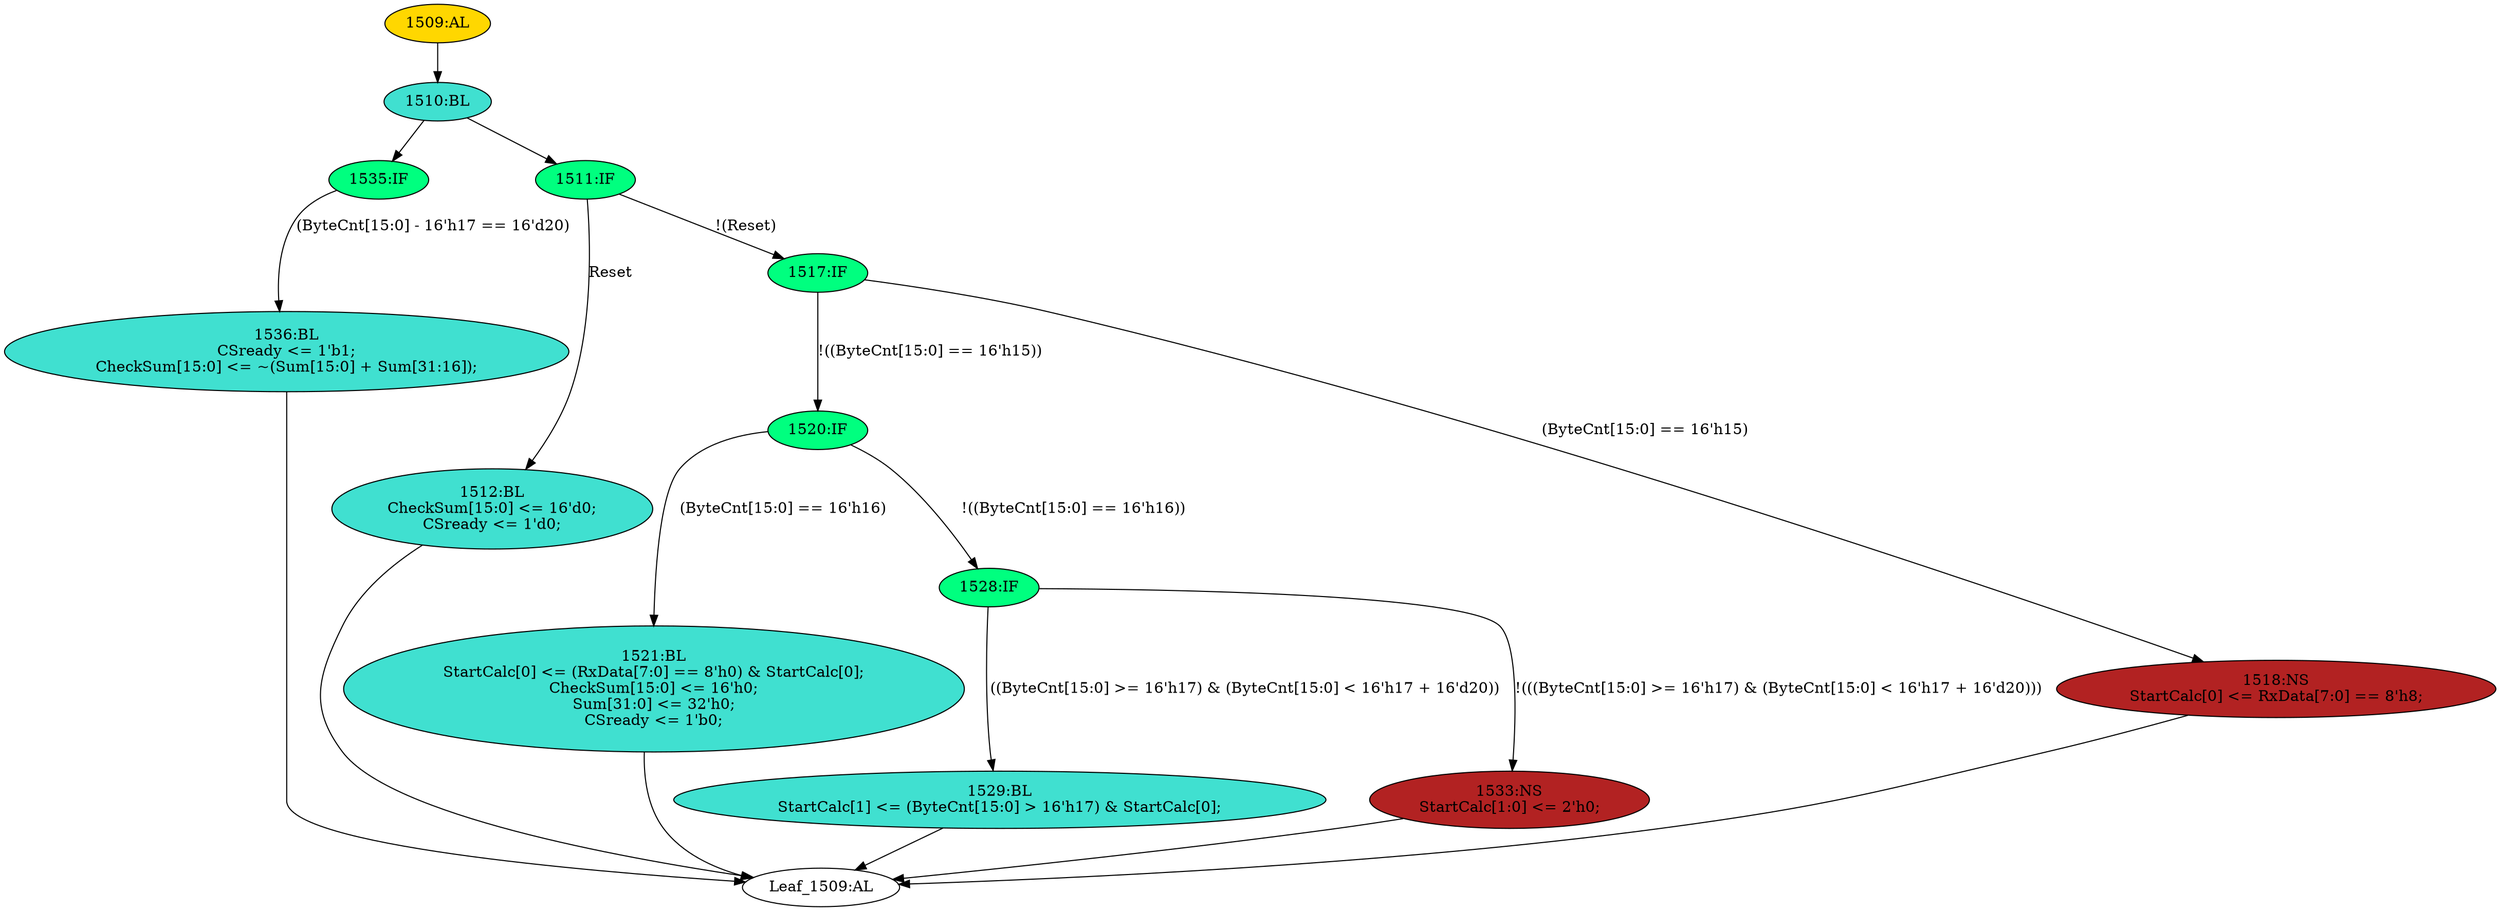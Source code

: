 strict digraph "" {
	node [label="\N"];
	"1521:BL"	 [ast="<pyverilog.vparser.ast.Block object at 0x7fb43033a7d0>",
		fillcolor=turquoise,
		label="1521:BL
StartCalc[0] <= (RxData[7:0] == 8'h0) & StartCalc[0];
CheckSum[15:0] <= 16'h0;
Sum[31:0] <= 32'h0;
CSready <= 1'b0;",
		statements="[<pyverilog.vparser.ast.NonblockingSubstitution object at 0x7fb430335bd0>, <pyverilog.vparser.ast.NonblockingSubstitution object \
at 0x7fb43033a290>, <pyverilog.vparser.ast.NonblockingSubstitution object at 0x7fb43033a490>, <pyverilog.vparser.ast.NonblockingSubstitution \
object at 0x7fb43033a690>]",
		style=filled,
		typ=Block];
	"Leaf_1509:AL"	 [def_var="['CSready', 'CheckSum', 'StartCalc', 'Sum']",
		label="Leaf_1509:AL"];
	"1521:BL" -> "Leaf_1509:AL"	 [cond="[]",
		lineno=None];
	"1535:IF"	 [ast="<pyverilog.vparser.ast.IfStatement object at 0x7fb43033a810>",
		fillcolor=springgreen,
		label="1535:IF",
		statements="[]",
		style=filled,
		typ=IfStatement];
	"1536:BL"	 [ast="<pyverilog.vparser.ast.Block object at 0x7fb43033a8d0>",
		fillcolor=turquoise,
		label="1536:BL
CSready <= 1'b1;
CheckSum[15:0] <= ~(Sum[15:0] + Sum[31:16]);",
		statements="[<pyverilog.vparser.ast.NonblockingSubstitution object at 0x7fb43033a910>, <pyverilog.vparser.ast.NonblockingSubstitution object \
at 0x7fb43033aa50>]",
		style=filled,
		typ=Block];
	"1535:IF" -> "1536:BL"	 [cond="['ByteCnt']",
		label="(ByteCnt[15:0] - 16'h17 == 16'd20)",
		lineno=1535];
	"1520:IF"	 [ast="<pyverilog.vparser.ast.IfStatement object at 0x7fb4302bf0d0>",
		fillcolor=springgreen,
		label="1520:IF",
		statements="[]",
		style=filled,
		typ=IfStatement];
	"1520:IF" -> "1521:BL"	 [cond="['ByteCnt']",
		label="(ByteCnt[15:0] == 16'h16)",
		lineno=1520];
	"1528:IF"	 [ast="<pyverilog.vparser.ast.IfStatement object at 0x7fb4302bf110>",
		fillcolor=springgreen,
		label="1528:IF",
		statements="[]",
		style=filled,
		typ=IfStatement];
	"1520:IF" -> "1528:IF"	 [cond="['ByteCnt']",
		label="!((ByteCnt[15:0] == 16'h16))",
		lineno=1520];
	"1511:IF"	 [ast="<pyverilog.vparser.ast.IfStatement object at 0x7fb4302c9550>",
		fillcolor=springgreen,
		label="1511:IF",
		statements="[]",
		style=filled,
		typ=IfStatement];
	"1512:BL"	 [ast="<pyverilog.vparser.ast.Block object at 0x7fb4302c9310>",
		fillcolor=turquoise,
		label="1512:BL
CheckSum[15:0] <= 16'd0;
CSready <= 1'd0;",
		statements="[<pyverilog.vparser.ast.NonblockingSubstitution object at 0x7fb4302bff90>, <pyverilog.vparser.ast.NonblockingSubstitution object \
at 0x7fb4302c91d0>]",
		style=filled,
		typ=Block];
	"1511:IF" -> "1512:BL"	 [cond="['Reset']",
		label=Reset,
		lineno=1511];
	"1517:IF"	 [ast="<pyverilog.vparser.ast.IfStatement object at 0x7fb4302c9590>",
		fillcolor=springgreen,
		label="1517:IF",
		statements="[]",
		style=filled,
		typ=IfStatement];
	"1511:IF" -> "1517:IF"	 [cond="['Reset']",
		label="!(Reset)",
		lineno=1511];
	"1518:NS"	 [ast="<pyverilog.vparser.ast.NonblockingSubstitution object at 0x7fb4302bfc50>",
		fillcolor=firebrick,
		label="1518:NS
StartCalc[0] <= RxData[7:0] == 8'h8;",
		statements="[<pyverilog.vparser.ast.NonblockingSubstitution object at 0x7fb4302bfc50>]",
		style=filled,
		typ=NonblockingSubstitution];
	"1518:NS" -> "Leaf_1509:AL"	 [cond="[]",
		lineno=None];
	"1536:BL" -> "Leaf_1509:AL"	 [cond="[]",
		lineno=None];
	"1512:BL" -> "Leaf_1509:AL"	 [cond="[]",
		lineno=None];
	"1510:BL"	 [ast="<pyverilog.vparser.ast.Block object at 0x7fb4302c9510>",
		fillcolor=turquoise,
		label="1510:BL",
		statements="[]",
		style=filled,
		typ=Block];
	"1510:BL" -> "1535:IF"	 [cond="[]",
		lineno=None];
	"1510:BL" -> "1511:IF"	 [cond="[]",
		lineno=None];
	"1509:AL"	 [ast="<pyverilog.vparser.ast.Always object at 0x7fb4302c9350>",
		clk_sens=False,
		fillcolor=gold,
		label="1509:AL",
		sens="['Divided_2_clk', 'Reset']",
		statements="[]",
		style=filled,
		typ=Always,
		use_var="['Reset', 'RxData', 'StartCalc', 'ByteCnt', 'Sum']"];
	"1509:AL" -> "1510:BL"	 [cond="[]",
		lineno=None];
	"1529:BL"	 [ast="<pyverilog.vparser.ast.Block object at 0x7fb4302bf350>",
		fillcolor=turquoise,
		label="1529:BL
StartCalc[1] <= (ByteCnt[15:0] > 16'h17) & StartCalc[0];",
		statements="[<pyverilog.vparser.ast.NonblockingSubstitution object at 0x7fb4302bf390>]",
		style=filled,
		typ=Block];
	"1529:BL" -> "Leaf_1509:AL"	 [cond="[]",
		lineno=None];
	"1533:NS"	 [ast="<pyverilog.vparser.ast.NonblockingSubstitution object at 0x7fb4302bf150>",
		fillcolor=firebrick,
		label="1533:NS
StartCalc[1:0] <= 2'h0;",
		statements="[<pyverilog.vparser.ast.NonblockingSubstitution object at 0x7fb4302bf150>]",
		style=filled,
		typ=NonblockingSubstitution];
	"1533:NS" -> "Leaf_1509:AL"	 [cond="[]",
		lineno=None];
	"1517:IF" -> "1520:IF"	 [cond="['ByteCnt']",
		label="!((ByteCnt[15:0] == 16'h15))",
		lineno=1517];
	"1517:IF" -> "1518:NS"	 [cond="['ByteCnt']",
		label="(ByteCnt[15:0] == 16'h15)",
		lineno=1517];
	"1528:IF" -> "1529:BL"	 [cond="['ByteCnt', 'ByteCnt']",
		label="((ByteCnt[15:0] >= 16'h17) & (ByteCnt[15:0] < 16'h17 + 16'd20))",
		lineno=1528];
	"1528:IF" -> "1533:NS"	 [cond="['ByteCnt', 'ByteCnt']",
		label="!(((ByteCnt[15:0] >= 16'h17) & (ByteCnt[15:0] < 16'h17 + 16'd20)))",
		lineno=1528];
}
